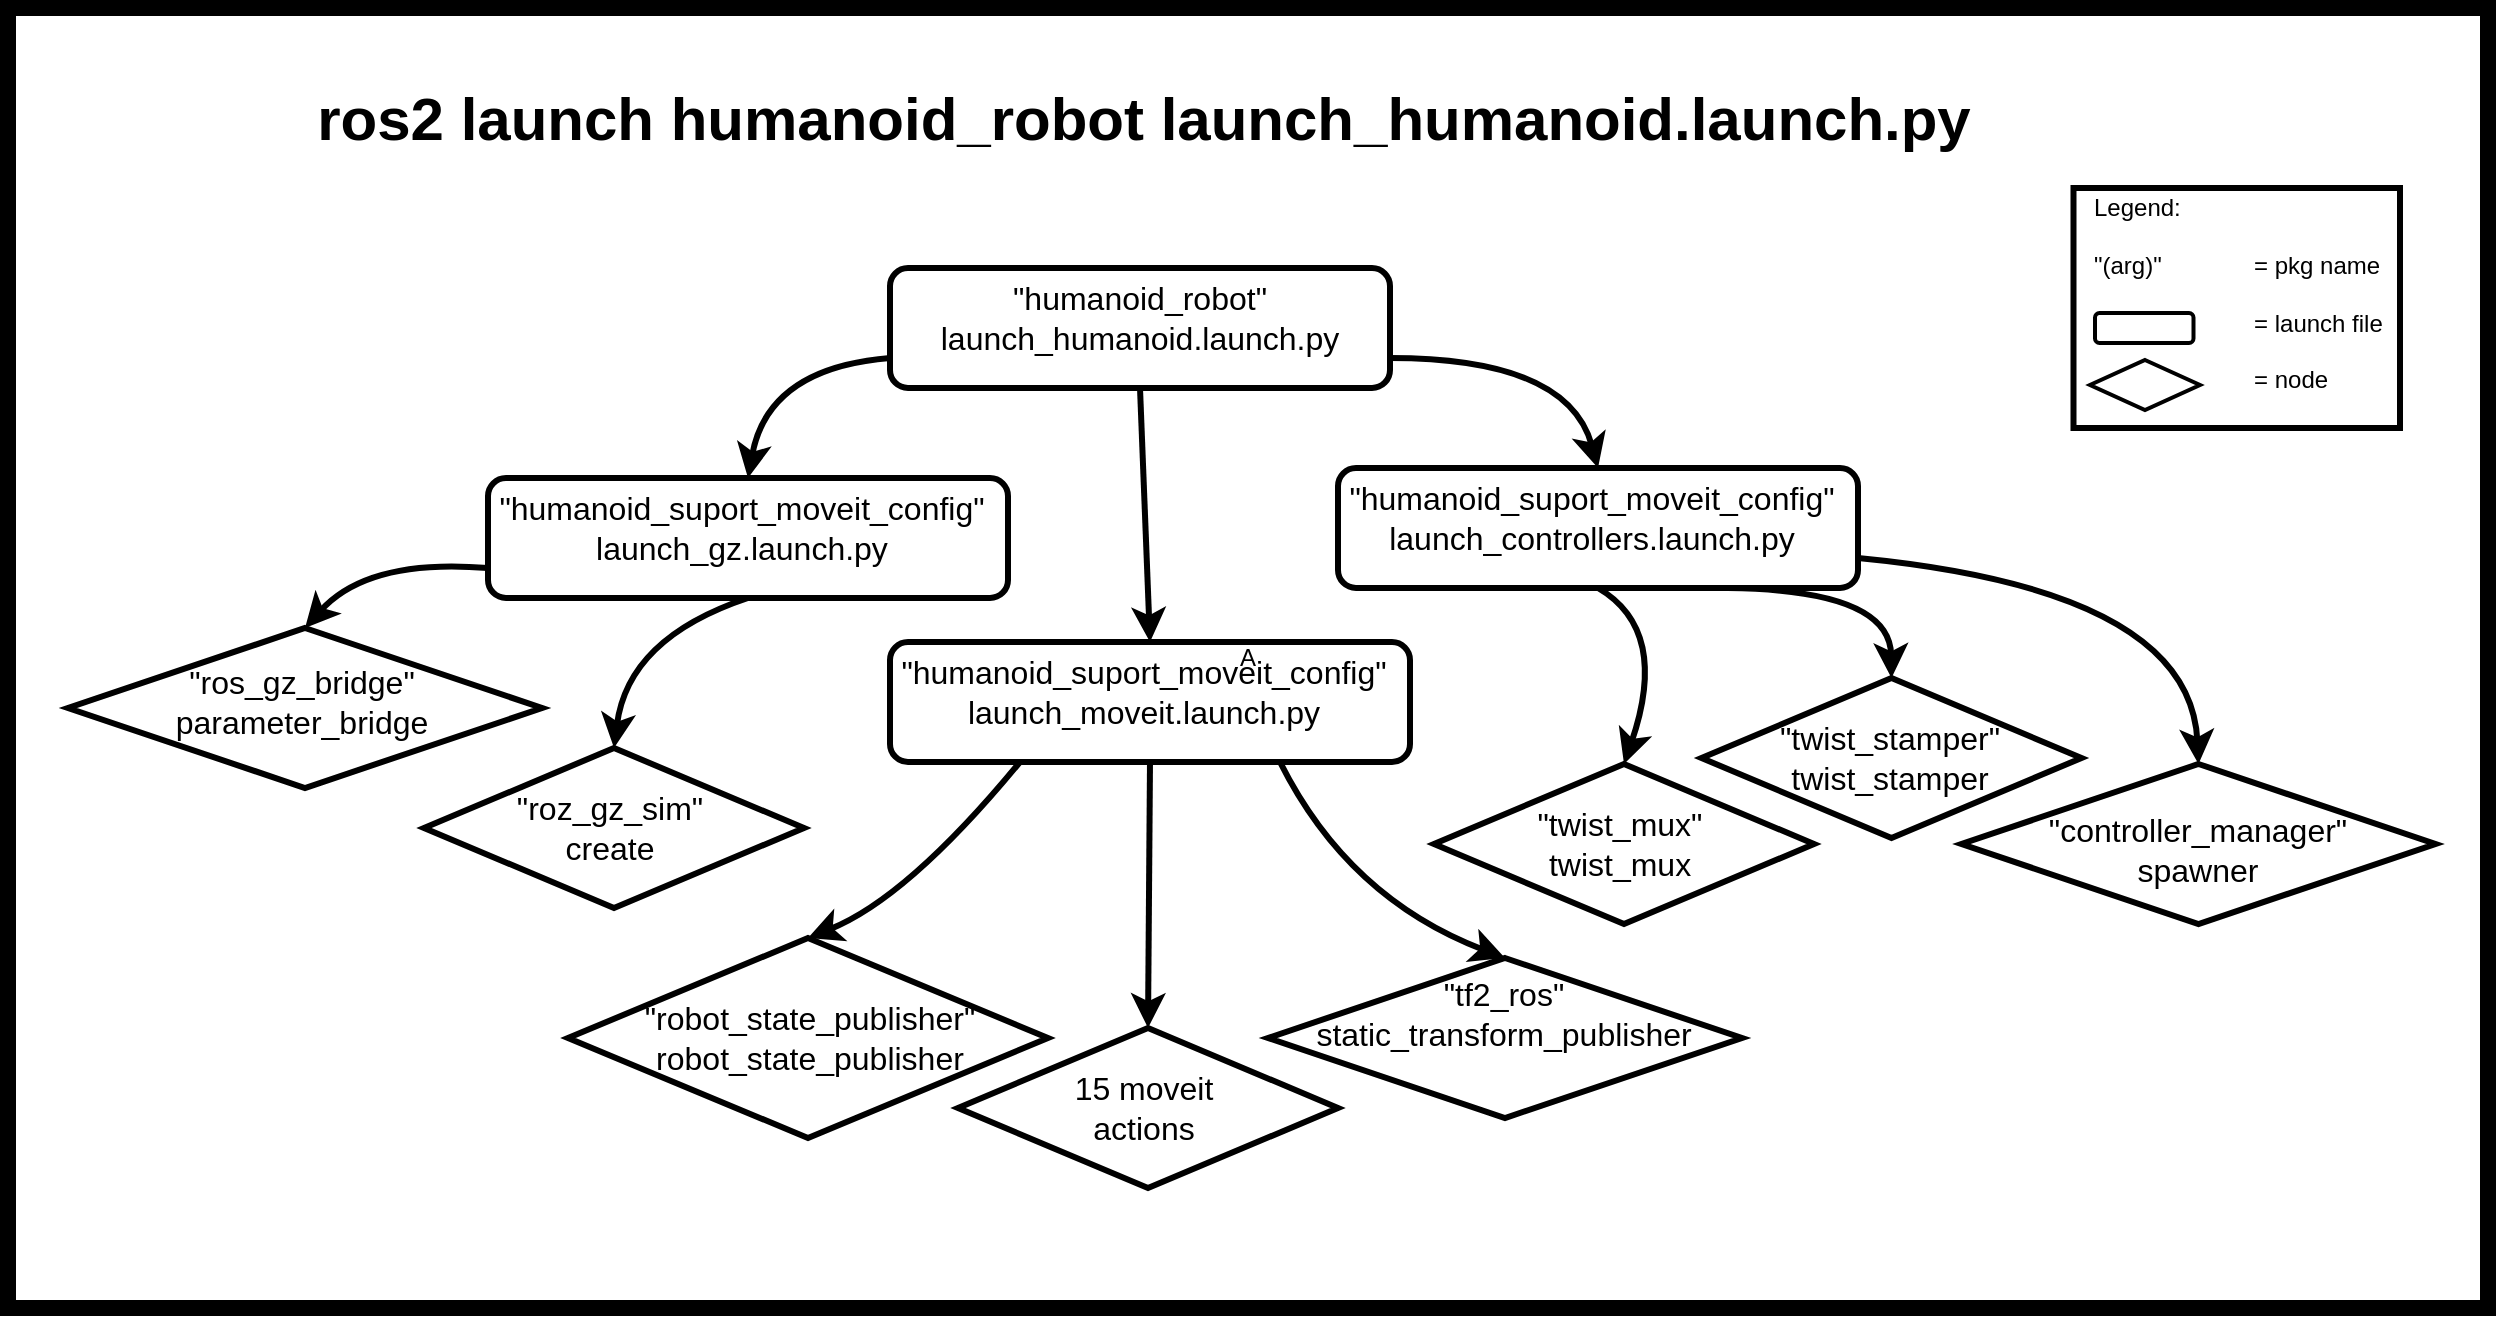 <mxfile version="28.2.8">
  <diagram name="Page-1" id="bjVDkqN4jfYfFJxV3ved">
    <mxGraphModel dx="2793" dy="1136" grid="1" gridSize="10" guides="1" tooltips="1" connect="1" arrows="1" fold="1" page="1" pageScale="1" pageWidth="850" pageHeight="1100" math="0" shadow="0">
      <root>
        <mxCell id="0" />
        <mxCell id="1" parent="0" />
        <mxCell id="tC6INBS62KU_Nt3FtVll-2" value="A" style="rounded=0;whiteSpace=wrap;html=1;fillColor=light-dark(#FFFFFF,#FFFFFF);strokeColor=light-dark(#000000,#000000);strokeWidth=8;" parent="1" vertex="1">
          <mxGeometry x="-90" y="40" width="1240" height="650" as="geometry" />
        </mxCell>
        <mxCell id="tC6INBS62KU_Nt3FtVll-1" value="&lt;h1&gt;&lt;font style=&quot;color: light-dark(rgb(0, 0, 0), rgb(0, 0, 0)); font-size: 30px;&quot;&gt;ros2 launch humanoid_robot launch_humanoid.launch.py&lt;/font&gt;&lt;/h1&gt;" style="text;html=1;align=center;verticalAlign=middle;whiteSpace=wrap;rounded=0;fontSize=16;" parent="1" vertex="1">
          <mxGeometry x="48.25" y="80" width="860" height="30" as="geometry" />
        </mxCell>
        <mxCell id="tC6INBS62KU_Nt3FtVll-12" value="" style="rounded=1;whiteSpace=wrap;html=1;fillColor=none;strokeColor=light-dark(#000000,#000000);strokeWidth=3;" parent="1" vertex="1">
          <mxGeometry x="351" y="170" width="250" height="60" as="geometry" />
        </mxCell>
        <mxCell id="tC6INBS62KU_Nt3FtVll-13" value="&lt;div align=&quot;center&quot;&gt;&lt;span style=&quot;color: light-dark(rgb(0, 0, 0), rgb(0, 0, 0));&quot;&gt;&quot;humanoid_robot&quot;&lt;/span&gt;&lt;/div&gt;&lt;div align=&quot;center&quot;&gt;&lt;span style=&quot;color: light-dark(rgb(0, 0, 0), rgb(0, 0, 0));&quot;&gt;launch_humanoid.launch.py&lt;/span&gt;&lt;/div&gt;" style="text;strokeColor=none;fillColor=none;html=1;align=center;verticalAlign=middle;whiteSpace=wrap;rounded=0;fontSize=16;" parent="1" vertex="1">
          <mxGeometry x="424.25" y="180" width="103.75" height="30" as="geometry" />
        </mxCell>
        <mxCell id="tC6INBS62KU_Nt3FtVll-15" value="" style="rounded=1;whiteSpace=wrap;html=1;fillColor=none;strokeColor=light-dark(#000000,#000000);strokeWidth=3;" parent="1" vertex="1">
          <mxGeometry x="351" y="357" width="260" height="60" as="geometry" />
        </mxCell>
        <mxCell id="tC6INBS62KU_Nt3FtVll-16" value="&lt;div align=&quot;center&quot;&gt;&lt;span style=&quot;color: light-dark(rgb(0, 0, 0), rgb(0, 0, 0));&quot;&gt;&quot;humanoid_suport_moveit_config&quot;&lt;/span&gt;&lt;/div&gt;&lt;div align=&quot;center&quot;&gt;&lt;span style=&quot;color: light-dark(rgb(0, 0, 0), rgb(0, 0, 0));&quot;&gt;launch_moveit.launch.py&lt;/span&gt;&lt;/div&gt;" style="text;strokeColor=none;fillColor=none;html=1;align=center;verticalAlign=middle;whiteSpace=wrap;rounded=0;fontSize=16;" parent="1" vertex="1">
          <mxGeometry x="418.25" y="367" width="120" height="30" as="geometry" />
        </mxCell>
        <mxCell id="tC6INBS62KU_Nt3FtVll-17" value="" style="endArrow=classic;html=1;rounded=0;fontSize=12;startSize=8;endSize=8;curved=1;strokeColor=light-dark(#000000,#000000);entryX=0.5;entryY=0;entryDx=0;entryDy=0;exitX=0.5;exitY=1;exitDx=0;exitDy=0;strokeWidth=3;" parent="1" source="tC6INBS62KU_Nt3FtVll-12" target="tC6INBS62KU_Nt3FtVll-15" edge="1">
          <mxGeometry width="50" height="50" relative="1" as="geometry">
            <mxPoint x="619" y="170" as="sourcePoint" />
            <mxPoint x="481" y="210" as="targetPoint" />
          </mxGeometry>
        </mxCell>
        <mxCell id="tC6INBS62KU_Nt3FtVll-61" value="" style="endArrow=classic;html=1;rounded=0;fontSize=12;startSize=8;endSize=8;curved=1;strokeColor=light-dark(#000000,#000000);entryX=0.5;entryY=0;entryDx=0;entryDy=0;exitX=0.5;exitY=1;exitDx=0;exitDy=0;strokeWidth=3;" parent="1" source="tC6INBS62KU_Nt3FtVll-15" target="tC6INBS62KU_Nt3FtVll-77" edge="1">
          <mxGeometry width="50" height="50" relative="1" as="geometry">
            <mxPoint x="483" y="465" as="sourcePoint" />
            <mxPoint x="476.0" y="530" as="targetPoint" />
          </mxGeometry>
        </mxCell>
        <mxCell id="tC6INBS62KU_Nt3FtVll-68" value="" style="rhombus;whiteSpace=wrap;html=1;fillColor=none;strokeColor=light-dark(#000000,#000000);strokeWidth=3;" parent="1" vertex="1">
          <mxGeometry x="540" y="515" width="237" height="80" as="geometry" />
        </mxCell>
        <mxCell id="tC6INBS62KU_Nt3FtVll-69" value="&lt;div&gt;&lt;span style=&quot;color: light-dark(rgb(0, 0, 0), rgb(0, 0, 0));&quot;&gt;&quot;tf2_ros&quot;&lt;/span&gt;&lt;/div&gt;&lt;div&gt;&lt;span style=&quot;color: light-dark(rgb(0, 0, 0), rgb(0, 0, 0));&quot;&gt;static_transform_publisher&lt;/span&gt;&lt;/div&gt;" style="text;strokeColor=none;fillColor=none;html=1;align=center;verticalAlign=middle;whiteSpace=wrap;rounded=0;fontSize=16;" parent="1" vertex="1">
          <mxGeometry x="598" y="528" width="120" height="30" as="geometry" />
        </mxCell>
        <mxCell id="tC6INBS62KU_Nt3FtVll-70" value="" style="rhombus;whiteSpace=wrap;html=1;fillColor=none;strokeColor=light-dark(#000000,#000000);strokeWidth=3;" parent="1" vertex="1">
          <mxGeometry x="190" y="505" width="240" height="100" as="geometry" />
        </mxCell>
        <mxCell id="tC6INBS62KU_Nt3FtVll-71" value="&lt;div&gt;&lt;span style=&quot;color: light-dark(rgb(0, 0, 0), rgb(0, 0, 0));&quot;&gt;&quot;robot_state_publisher&quot;&lt;/span&gt;&lt;/div&gt;&lt;div&gt;&lt;span style=&quot;color: light-dark(rgb(0, 0, 0), rgb(0, 0, 0));&quot;&gt;robot_state_publisher&lt;/span&gt;&lt;/div&gt;" style="text;strokeColor=none;fillColor=none;html=1;align=center;verticalAlign=middle;whiteSpace=wrap;rounded=0;fontSize=16;" parent="1" vertex="1">
          <mxGeometry x="251" y="540" width="120" height="30" as="geometry" />
        </mxCell>
        <mxCell id="tC6INBS62KU_Nt3FtVll-73" value="" style="endArrow=classic;html=1;rounded=0;fontSize=12;startSize=8;endSize=8;curved=1;strokeColor=light-dark(#000000,#000000);entryX=0.5;entryY=0;entryDx=0;entryDy=0;exitX=0.75;exitY=1;exitDx=0;exitDy=0;strokeWidth=3;" parent="1" source="tC6INBS62KU_Nt3FtVll-15" target="tC6INBS62KU_Nt3FtVll-68" edge="1">
          <mxGeometry width="50" height="50" relative="1" as="geometry">
            <mxPoint x="651" y="425" as="sourcePoint" />
            <mxPoint x="651" y="455" as="targetPoint" />
            <Array as="points">
              <mxPoint x="580" y="485" />
            </Array>
          </mxGeometry>
        </mxCell>
        <mxCell id="tC6INBS62KU_Nt3FtVll-74" value="" style="endArrow=classic;html=1;rounded=0;fontSize=12;startSize=8;endSize=8;curved=1;strokeColor=light-dark(#000000,#000000);entryX=0.5;entryY=0;entryDx=0;entryDy=0;exitX=0.25;exitY=1;exitDx=0;exitDy=0;strokeWidth=3;" parent="1" source="tC6INBS62KU_Nt3FtVll-15" target="tC6INBS62KU_Nt3FtVll-70" edge="1">
          <mxGeometry width="50" height="50" relative="1" as="geometry">
            <mxPoint x="751" y="415" as="sourcePoint" />
            <mxPoint x="751" y="445" as="targetPoint" />
            <Array as="points">
              <mxPoint x="360" y="485" />
            </Array>
          </mxGeometry>
        </mxCell>
        <mxCell id="tC6INBS62KU_Nt3FtVll-77" value="" style="rhombus;whiteSpace=wrap;html=1;fillColor=none;strokeColor=light-dark(#000000,#000000);strokeWidth=3;" parent="1" vertex="1">
          <mxGeometry x="385" y="550" width="190" height="80" as="geometry" />
        </mxCell>
        <mxCell id="tC6INBS62KU_Nt3FtVll-78" value="&lt;div&gt;&lt;span style=&quot;color: light-dark(rgb(0, 0, 0), rgb(0, 0, 0));&quot;&gt;15 moveit actions&lt;/span&gt;&lt;/div&gt;" style="text;strokeColor=none;fillColor=none;html=1;align=center;verticalAlign=middle;whiteSpace=wrap;rounded=0;fontSize=16;" parent="1" vertex="1">
          <mxGeometry x="418" y="575" width="120" height="30" as="geometry" />
        </mxCell>
        <mxCell id="tC6INBS62KU_Nt3FtVll-79" value="" style="rounded=1;whiteSpace=wrap;html=1;fillColor=none;strokeColor=light-dark(#000000,#000000);strokeWidth=3;" parent="1" vertex="1">
          <mxGeometry x="150" y="275" width="260" height="60" as="geometry" />
        </mxCell>
        <mxCell id="tC6INBS62KU_Nt3FtVll-80" value="&lt;div align=&quot;center&quot;&gt;&lt;span style=&quot;color: light-dark(rgb(0, 0, 0), rgb(0, 0, 0));&quot;&gt;&quot;humanoid_suport_moveit_config&quot;&lt;/span&gt;&lt;/div&gt;&lt;div align=&quot;center&quot;&gt;&lt;span style=&quot;color: light-dark(rgb(0, 0, 0), rgb(0, 0, 0));&quot;&gt;launch_gz.launch.py&lt;/span&gt;&lt;/div&gt;" style="text;strokeColor=none;fillColor=none;html=1;align=center;verticalAlign=middle;whiteSpace=wrap;rounded=0;fontSize=16;" parent="1" vertex="1">
          <mxGeometry x="217.25" y="285" width="120" height="30" as="geometry" />
        </mxCell>
        <mxCell id="tC6INBS62KU_Nt3FtVll-81" value="" style="rounded=1;whiteSpace=wrap;html=1;fillColor=none;strokeColor=light-dark(#000000,#000000);strokeWidth=3;" parent="1" vertex="1">
          <mxGeometry x="575" y="270" width="260" height="60" as="geometry" />
        </mxCell>
        <mxCell id="tC6INBS62KU_Nt3FtVll-82" value="&lt;div align=&quot;center&quot;&gt;&lt;span style=&quot;color: light-dark(rgb(0, 0, 0), rgb(0, 0, 0));&quot;&gt;&quot;humanoid_suport_moveit_config&quot;&lt;/span&gt;&lt;/div&gt;&lt;div align=&quot;center&quot;&gt;&lt;span style=&quot;color: light-dark(rgb(0, 0, 0), rgb(0, 0, 0));&quot;&gt;launch_controllers.launch.py&lt;/span&gt;&lt;/div&gt;" style="text;strokeColor=none;fillColor=none;html=1;align=center;verticalAlign=middle;whiteSpace=wrap;rounded=0;fontSize=16;" parent="1" vertex="1">
          <mxGeometry x="642.25" y="280" width="120" height="30" as="geometry" />
        </mxCell>
        <mxCell id="tC6INBS62KU_Nt3FtVll-83" value="" style="endArrow=classic;html=1;rounded=0;fontSize=12;startSize=8;endSize=8;curved=1;strokeColor=light-dark(#000000,#000000);entryX=0.5;entryY=0;entryDx=0;entryDy=0;exitX=0;exitY=0.75;exitDx=0;exitDy=0;strokeWidth=3;" parent="1" source="tC6INBS62KU_Nt3FtVll-12" target="tC6INBS62KU_Nt3FtVll-79" edge="1">
          <mxGeometry width="50" height="50" relative="1" as="geometry">
            <mxPoint x="240" y="200" as="sourcePoint" />
            <mxPoint x="244" y="230" as="targetPoint" />
            <Array as="points">
              <mxPoint x="290" y="220" />
            </Array>
          </mxGeometry>
        </mxCell>
        <mxCell id="tC6INBS62KU_Nt3FtVll-84" value="" style="endArrow=classic;html=1;rounded=0;fontSize=12;startSize=8;endSize=8;curved=1;strokeColor=light-dark(#000000,#000000);entryX=0.5;entryY=0;entryDx=0;entryDy=0;exitX=1;exitY=0.75;exitDx=0;exitDy=0;strokeWidth=3;" parent="1" source="tC6INBS62KU_Nt3FtVll-12" target="tC6INBS62KU_Nt3FtVll-81" edge="1">
          <mxGeometry width="50" height="50" relative="1" as="geometry">
            <mxPoint x="720" y="230" as="sourcePoint" />
            <mxPoint x="724" y="260" as="targetPoint" />
            <Array as="points">
              <mxPoint x="690" y="215" />
            </Array>
          </mxGeometry>
        </mxCell>
        <mxCell id="tC6INBS62KU_Nt3FtVll-85" value="" style="rhombus;whiteSpace=wrap;html=1;fillColor=none;strokeColor=light-dark(#000000,#000000);strokeWidth=3;" parent="1" vertex="1">
          <mxGeometry x="-60" y="350" width="237" height="80" as="geometry" />
        </mxCell>
        <mxCell id="tC6INBS62KU_Nt3FtVll-86" value="&lt;div&gt;&lt;span style=&quot;color: light-dark(rgb(0, 0, 0), rgb(0, 0, 0));&quot;&gt;&quot;ros_gz_bridge&quot;&lt;/span&gt;&lt;/div&gt;&lt;div&gt;&lt;span style=&quot;color: light-dark(rgb(0, 0, 0), rgb(0, 0, 0));&quot;&gt;parameter_bridge&lt;/span&gt;&lt;/div&gt;" style="text;strokeColor=none;fillColor=none;html=1;align=center;verticalAlign=middle;whiteSpace=wrap;rounded=0;fontSize=16;" parent="1" vertex="1">
          <mxGeometry x="-3" y="372" width="120" height="30" as="geometry" />
        </mxCell>
        <mxCell id="tC6INBS62KU_Nt3FtVll-87" value="" style="rhombus;whiteSpace=wrap;html=1;fillColor=none;strokeColor=light-dark(#000000,#000000);strokeWidth=3;" parent="1" vertex="1">
          <mxGeometry x="118" y="410" width="190" height="80" as="geometry" />
        </mxCell>
        <mxCell id="tC6INBS62KU_Nt3FtVll-88" value="&lt;div&gt;&lt;span style=&quot;color: light-dark(rgb(0, 0, 0), rgb(0, 0, 0));&quot;&gt;&quot;roz_gz_sim&quot; create&lt;/span&gt;&lt;/div&gt;" style="text;strokeColor=none;fillColor=none;html=1;align=center;verticalAlign=middle;whiteSpace=wrap;rounded=0;fontSize=16;" parent="1" vertex="1">
          <mxGeometry x="151" y="435" width="120" height="30" as="geometry" />
        </mxCell>
        <mxCell id="tC6INBS62KU_Nt3FtVll-89" value="" style="endArrow=classic;html=1;rounded=0;fontSize=12;startSize=8;endSize=8;curved=1;strokeColor=light-dark(#000000,#000000);entryX=0.5;entryY=0;entryDx=0;entryDy=0;exitX=0;exitY=0.75;exitDx=0;exitDy=0;strokeWidth=3;" parent="1" source="tC6INBS62KU_Nt3FtVll-79" target="tC6INBS62KU_Nt3FtVll-85" edge="1">
          <mxGeometry width="50" height="50" relative="1" as="geometry">
            <mxPoint x="126" y="282.5" as="sourcePoint" />
            <mxPoint x="10" y="327.5" as="targetPoint" />
            <Array as="points">
              <mxPoint x="90" y="315" />
            </Array>
          </mxGeometry>
        </mxCell>
        <mxCell id="tC6INBS62KU_Nt3FtVll-90" value="" style="endArrow=classic;html=1;rounded=0;fontSize=12;startSize=8;endSize=8;curved=1;strokeColor=light-dark(#000000,#000000);entryX=0.5;entryY=0;entryDx=0;entryDy=0;exitX=0.5;exitY=1;exitDx=0;exitDy=0;strokeWidth=3;" parent="1" source="tC6INBS62KU_Nt3FtVll-79" target="tC6INBS62KU_Nt3FtVll-87" edge="1">
          <mxGeometry width="50" height="50" relative="1" as="geometry">
            <mxPoint x="326" y="375" as="sourcePoint" />
            <mxPoint x="210" y="420" as="targetPoint" />
            <Array as="points">
              <mxPoint x="220" y="355" />
            </Array>
          </mxGeometry>
        </mxCell>
        <mxCell id="tC6INBS62KU_Nt3FtVll-91" value="" style="rhombus;whiteSpace=wrap;html=1;fillColor=none;strokeColor=light-dark(#000000,#000000);strokeWidth=3;" parent="1" vertex="1">
          <mxGeometry x="623" y="418" width="190" height="80" as="geometry" />
        </mxCell>
        <mxCell id="tC6INBS62KU_Nt3FtVll-92" value="&lt;div&gt;&lt;span style=&quot;color: light-dark(rgb(0, 0, 0), rgb(0, 0, 0));&quot;&gt;&quot;twist_mux&quot; twist_mux&lt;/span&gt;&lt;/div&gt;" style="text;strokeColor=none;fillColor=none;html=1;align=center;verticalAlign=middle;whiteSpace=wrap;rounded=0;fontSize=16;" parent="1" vertex="1">
          <mxGeometry x="656" y="443" width="120" height="30" as="geometry" />
        </mxCell>
        <mxCell id="tC6INBS62KU_Nt3FtVll-93" value="" style="rhombus;whiteSpace=wrap;html=1;fillColor=none;strokeColor=light-dark(#000000,#000000);strokeWidth=3;" parent="1" vertex="1">
          <mxGeometry x="756.75" y="375" width="190" height="80" as="geometry" />
        </mxCell>
        <mxCell id="tC6INBS62KU_Nt3FtVll-94" value="&lt;div&gt;&lt;span style=&quot;color: light-dark(rgb(0, 0, 0), rgb(0, 0, 0));&quot;&gt;&quot;twist_stamper&quot; twist_stamper&lt;/span&gt;&lt;/div&gt;" style="text;strokeColor=none;fillColor=none;html=1;align=center;verticalAlign=middle;whiteSpace=wrap;rounded=0;fontSize=16;" parent="1" vertex="1">
          <mxGeometry x="790.75" y="400" width="120" height="30" as="geometry" />
        </mxCell>
        <mxCell id="tC6INBS62KU_Nt3FtVll-95" value="" style="rhombus;whiteSpace=wrap;html=1;fillColor=none;strokeColor=light-dark(#000000,#000000);strokeWidth=3;" parent="1" vertex="1">
          <mxGeometry x="886.75" y="418" width="237" height="80" as="geometry" />
        </mxCell>
        <mxCell id="tC6INBS62KU_Nt3FtVll-96" value="&lt;div&gt;&lt;span style=&quot;color: light-dark(rgb(0, 0, 0), rgb(0, 0, 0));&quot;&gt;&quot;controller_manager&quot;&lt;/span&gt;&lt;/div&gt;&lt;div&gt;&lt;span style=&quot;color: light-dark(rgb(0, 0, 0), rgb(0, 0, 0));&quot;&gt;spawner&lt;/span&gt;&lt;/div&gt;" style="text;strokeColor=none;fillColor=none;html=1;align=center;verticalAlign=middle;whiteSpace=wrap;rounded=0;fontSize=16;" parent="1" vertex="1">
          <mxGeometry x="944.75" y="446" width="120" height="30" as="geometry" />
        </mxCell>
        <mxCell id="tC6INBS62KU_Nt3FtVll-97" value="" style="endArrow=classic;html=1;rounded=0;fontSize=12;startSize=8;endSize=8;curved=1;strokeColor=light-dark(#000000,#000000);entryX=0.5;entryY=0;entryDx=0;entryDy=0;exitX=0.5;exitY=1;exitDx=0;exitDy=0;strokeWidth=3;" parent="1" source="tC6INBS62KU_Nt3FtVll-81" target="tC6INBS62KU_Nt3FtVll-91" edge="1">
          <mxGeometry width="50" height="50" relative="1" as="geometry">
            <mxPoint x="721" y="351" as="sourcePoint" />
            <mxPoint x="865" y="396" as="targetPoint" />
            <Array as="points">
              <mxPoint x="741" y="351" />
            </Array>
          </mxGeometry>
        </mxCell>
        <mxCell id="tC6INBS62KU_Nt3FtVll-98" value="" style="endArrow=classic;html=1;rounded=0;fontSize=12;startSize=8;endSize=8;curved=1;strokeColor=light-dark(#000000,#000000);entryX=0.5;entryY=0;entryDx=0;entryDy=0;exitX=0.75;exitY=1;exitDx=0;exitDy=0;strokeWidth=3;" parent="1" source="tC6INBS62KU_Nt3FtVll-81" target="tC6INBS62KU_Nt3FtVll-93" edge="1">
          <mxGeometry width="50" height="50" relative="1" as="geometry">
            <mxPoint x="831" y="331" as="sourcePoint" />
            <mxPoint x="975" y="376" as="targetPoint" />
            <Array as="points">
              <mxPoint x="851" y="331" />
            </Array>
          </mxGeometry>
        </mxCell>
        <mxCell id="tC6INBS62KU_Nt3FtVll-99" value="" style="endArrow=classic;html=1;rounded=0;fontSize=12;startSize=8;endSize=8;curved=1;strokeColor=light-dark(#000000,#000000);entryX=0.5;entryY=0;entryDx=0;entryDy=0;exitX=1;exitY=0.75;exitDx=0;exitDy=0;strokeWidth=3;" parent="1" source="tC6INBS62KU_Nt3FtVll-81" target="tC6INBS62KU_Nt3FtVll-95" edge="1">
          <mxGeometry width="50" height="50" relative="1" as="geometry">
            <mxPoint x="1001" y="361" as="sourcePoint" />
            <mxPoint x="1145" y="406" as="targetPoint" />
            <Array as="points">
              <mxPoint x="1001" y="331" />
            </Array>
          </mxGeometry>
        </mxCell>
        <mxCell id="OMGo_qs0FrxizGQiB1jh-3" value="" style="rounded=0;whiteSpace=wrap;html=1;fillColor=none;strokeColor=light-dark(#000000,#000000);strokeWidth=3;" vertex="1" parent="1">
          <mxGeometry x="942.75" y="130" width="163.25" height="120" as="geometry" />
        </mxCell>
        <mxCell id="OMGo_qs0FrxizGQiB1jh-4" value="&lt;div align=&quot;left&quot;&gt;&lt;span style=&quot;color: light-dark(rgb(0, 0, 0), rgb(0, 0, 0));&quot;&gt;Legend:&lt;/span&gt;&lt;/div&gt;&lt;div align=&quot;left&quot;&gt;&lt;span style=&quot;color: light-dark(rgb(0, 0, 0), rgb(0, 0, 0));&quot;&gt;&lt;br&gt;&lt;/span&gt;&lt;/div&gt;&lt;div align=&quot;left&quot;&gt;&lt;span style=&quot;color: light-dark(rgb(0, 0, 0), rgb(0, 0, 0));&quot;&gt;&lt;span style=&quot;white-space: pre;&quot;&gt;&quot;(arg)&quot;&lt;/span&gt;&lt;span style=&quot;white-space: pre;&quot;&gt;&#x9;&lt;span style=&quot;white-space: pre;&quot;&gt;&#x9;&lt;/span&gt;&lt;/span&gt;= pkg name&lt;/span&gt;&lt;/div&gt;&lt;div align=&quot;left&quot;&gt;&lt;span style=&quot;color: light-dark(rgb(0, 0, 0), rgb(0, 0, 0));&quot;&gt;&lt;br&gt;&lt;/span&gt;&lt;/div&gt;&lt;div align=&quot;left&quot;&gt;&lt;span style=&quot;color: light-dark(rgb(0, 0, 0), rgb(0, 0, 0));&quot;&gt;&lt;span style=&quot;white-space: pre;&quot;&gt;&#x9;&lt;/span&gt;&lt;span style=&quot;white-space: pre;&quot;&gt;&#x9;&lt;span style=&quot;white-space: pre;&quot;&gt;&#x9;&lt;/span&gt;&lt;/span&gt;= launch file&lt;/span&gt;&lt;/div&gt;&lt;div align=&quot;left&quot;&gt;&lt;span style=&quot;color: light-dark(rgb(0, 0, 0), rgb(0, 0, 0));&quot;&gt;&lt;br&gt;&lt;/span&gt;&lt;/div&gt;&lt;div align=&quot;left&quot;&gt;&lt;span style=&quot;color: light-dark(rgb(0, 0, 0), rgb(0, 0, 0));&quot;&gt;&lt;span style=&quot;white-space: pre;&quot;&gt;&#x9;&lt;/span&gt;&lt;span style=&quot;white-space: pre;&quot;&gt;&#x9;&lt;/span&gt;&lt;span style=&quot;white-space: pre;&quot;&gt;&#x9;&lt;/span&gt;= node&lt;/span&gt;&lt;/div&gt;" style="text;html=1;whiteSpace=wrap;strokeColor=none;fillColor=none;align=left;verticalAlign=middle;rounded=0;" vertex="1" parent="1">
          <mxGeometry x="951" y="148" width="149" height="70" as="geometry" />
        </mxCell>
        <mxCell id="OMGo_qs0FrxizGQiB1jh-5" value="" style="rounded=1;whiteSpace=wrap;html=1;fillColor=none;strokeColor=light-dark(#000000,#000000);strokeWidth=2;" vertex="1" parent="1">
          <mxGeometry x="953.5" y="192.5" width="49.25" height="15" as="geometry" />
        </mxCell>
        <mxCell id="OMGo_qs0FrxizGQiB1jh-6" value="" style="rhombus;whiteSpace=wrap;html=1;fillColor=none;strokeColor=light-dark(#000000,#000000);strokeWidth=2;" vertex="1" parent="1">
          <mxGeometry x="951" y="216" width="55" height="25" as="geometry" />
        </mxCell>
      </root>
    </mxGraphModel>
  </diagram>
</mxfile>
